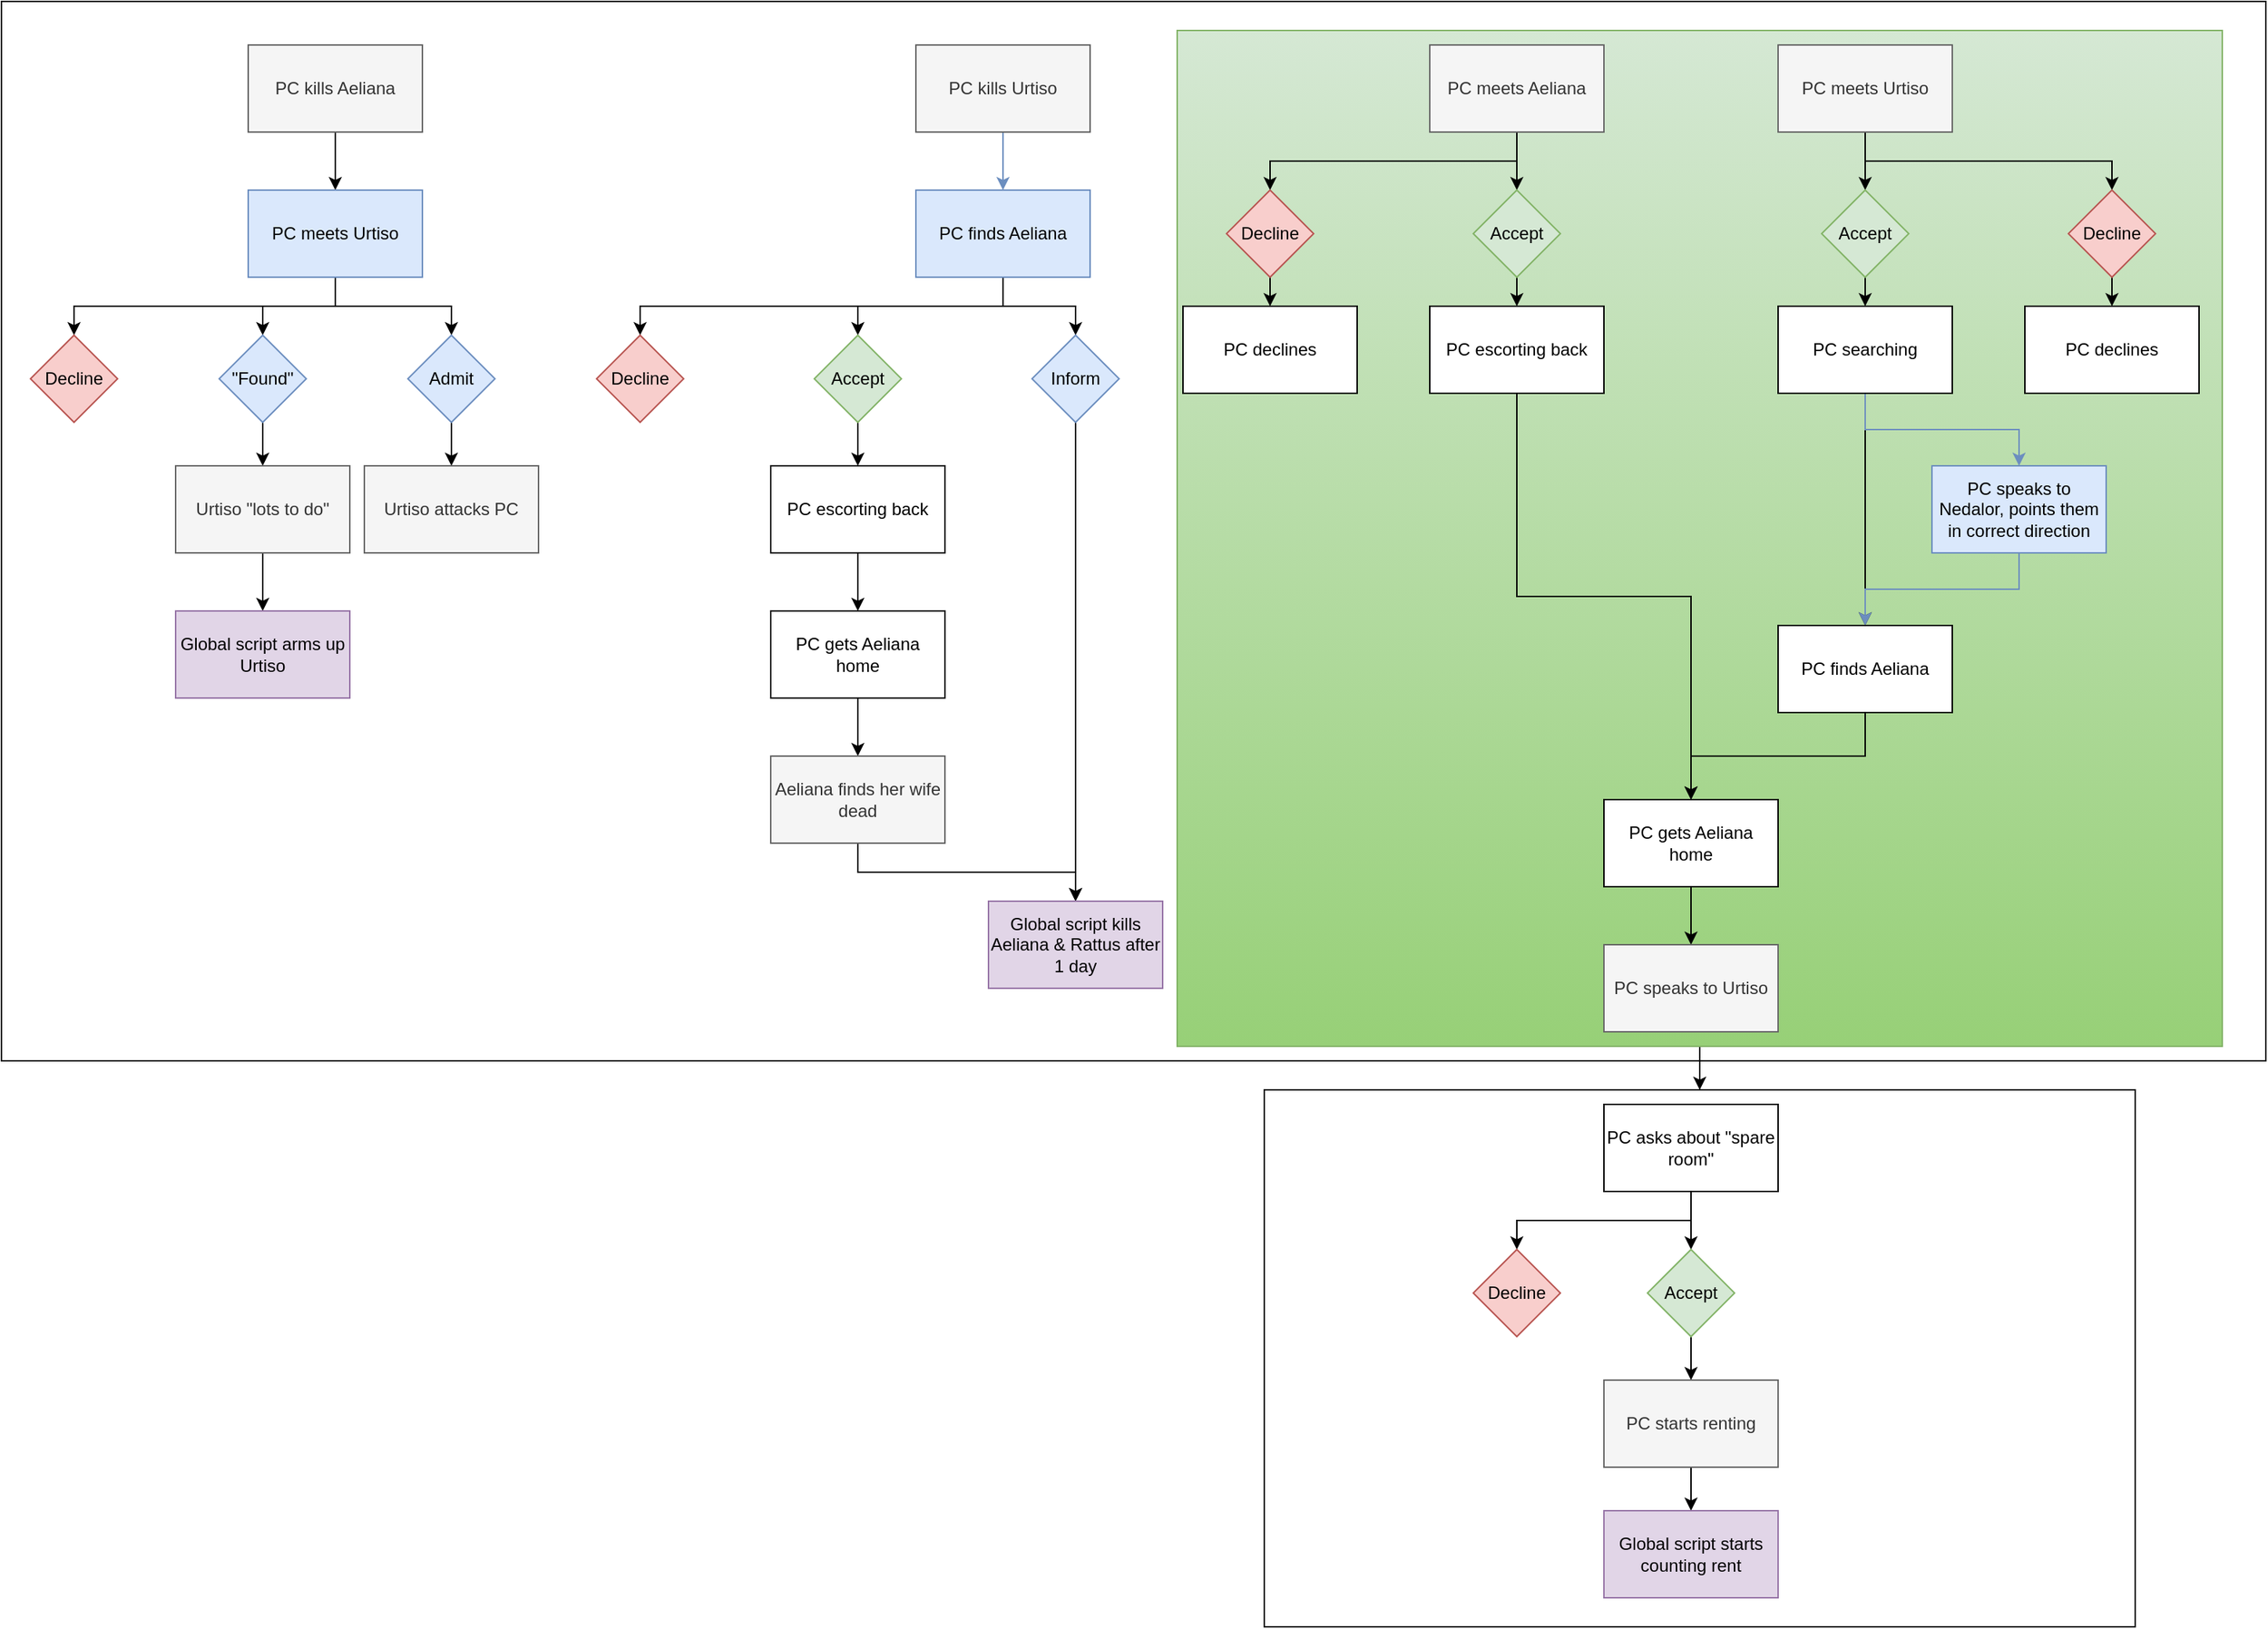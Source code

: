 <mxfile version="26.0.16">
  <diagram name="Page-1" id="jcasKLi1NR5vjkLrawAS">
    <mxGraphModel dx="3827" dy="2049" grid="1" gridSize="10" guides="1" tooltips="1" connect="1" arrows="1" fold="1" page="1" pageScale="1" pageWidth="827" pageHeight="1169" math="0" shadow="0">
      <root>
        <mxCell id="0" />
        <mxCell id="1" parent="0" />
        <mxCell id="tuiA9e9-3wJeAhOJc_Rb-78" style="edgeStyle=orthogonalEdgeStyle;rounded=0;orthogonalLoop=1;jettySize=auto;html=1;" edge="1" parent="1" source="tuiA9e9-3wJeAhOJc_Rb-76" target="tuiA9e9-3wJeAhOJc_Rb-75">
          <mxGeometry relative="1" as="geometry" />
        </mxCell>
        <mxCell id="tuiA9e9-3wJeAhOJc_Rb-76" value="" style="rounded=0;whiteSpace=wrap;html=1;" vertex="1" parent="1">
          <mxGeometry x="120" y="790" width="600" height="370" as="geometry" />
        </mxCell>
        <mxCell id="tuiA9e9-3wJeAhOJc_Rb-67" value="" style="rounded=0;whiteSpace=wrap;html=1;" vertex="1" parent="1">
          <mxGeometry x="-750" y="40" width="1560" height="730" as="geometry" />
        </mxCell>
        <mxCell id="tuiA9e9-3wJeAhOJc_Rb-77" style="edgeStyle=orthogonalEdgeStyle;rounded=0;orthogonalLoop=1;jettySize=auto;html=1;exitX=0.5;exitY=1;exitDx=0;exitDy=0;entryX=0.5;entryY=0;entryDx=0;entryDy=0;" edge="1" parent="1" source="tuiA9e9-3wJeAhOJc_Rb-75" target="tuiA9e9-3wJeAhOJc_Rb-76">
          <mxGeometry relative="1" as="geometry" />
        </mxCell>
        <mxCell id="tuiA9e9-3wJeAhOJc_Rb-75" value="" style="rounded=0;whiteSpace=wrap;html=1;fillColor=#d5e8d4;strokeColor=#82b366;gradientColor=#97d077;" vertex="1" parent="1">
          <mxGeometry x="60" y="60" width="720" height="700" as="geometry" />
        </mxCell>
        <mxCell id="tuiA9e9-3wJeAhOJc_Rb-13" style="edgeStyle=orthogonalEdgeStyle;rounded=0;orthogonalLoop=1;jettySize=auto;html=1;exitX=0.5;exitY=1;exitDx=0;exitDy=0;entryX=0.5;entryY=0;entryDx=0;entryDy=0;" edge="1" parent="1" source="tuiA9e9-3wJeAhOJc_Rb-1" target="tuiA9e9-3wJeAhOJc_Rb-12">
          <mxGeometry relative="1" as="geometry" />
        </mxCell>
        <mxCell id="tuiA9e9-3wJeAhOJc_Rb-18" style="edgeStyle=orthogonalEdgeStyle;rounded=0;orthogonalLoop=1;jettySize=auto;html=1;exitX=0.5;exitY=1;exitDx=0;exitDy=0;entryX=0.5;entryY=0;entryDx=0;entryDy=0;" edge="1" parent="1" source="tuiA9e9-3wJeAhOJc_Rb-1" target="tuiA9e9-3wJeAhOJc_Rb-17">
          <mxGeometry relative="1" as="geometry" />
        </mxCell>
        <mxCell id="tuiA9e9-3wJeAhOJc_Rb-1" value="PC meets Aeliana" style="rounded=0;whiteSpace=wrap;html=1;fillColor=#f5f5f5;fontColor=#333333;strokeColor=#666666;" vertex="1" parent="1">
          <mxGeometry x="234" y="70" width="120" height="60" as="geometry" />
        </mxCell>
        <mxCell id="tuiA9e9-3wJeAhOJc_Rb-19" style="edgeStyle=orthogonalEdgeStyle;rounded=0;orthogonalLoop=1;jettySize=auto;html=1;exitX=0.5;exitY=1;exitDx=0;exitDy=0;entryX=0.5;entryY=0;entryDx=0;entryDy=0;" edge="1" parent="1" source="tuiA9e9-3wJeAhOJc_Rb-2" target="tuiA9e9-3wJeAhOJc_Rb-15">
          <mxGeometry relative="1" as="geometry" />
        </mxCell>
        <mxCell id="tuiA9e9-3wJeAhOJc_Rb-20" style="edgeStyle=orthogonalEdgeStyle;rounded=0;orthogonalLoop=1;jettySize=auto;html=1;exitX=0.5;exitY=1;exitDx=0;exitDy=0;entryX=0.5;entryY=0;entryDx=0;entryDy=0;" edge="1" parent="1" source="tuiA9e9-3wJeAhOJc_Rb-2" target="tuiA9e9-3wJeAhOJc_Rb-16">
          <mxGeometry relative="1" as="geometry" />
        </mxCell>
        <mxCell id="tuiA9e9-3wJeAhOJc_Rb-2" value="PC meets Urtiso" style="rounded=0;whiteSpace=wrap;html=1;fillColor=#f5f5f5;fontColor=#333333;strokeColor=#666666;" vertex="1" parent="1">
          <mxGeometry x="474" y="70" width="120" height="60" as="geometry" />
        </mxCell>
        <mxCell id="tuiA9e9-3wJeAhOJc_Rb-27" style="edgeStyle=orthogonalEdgeStyle;rounded=0;orthogonalLoop=1;jettySize=auto;html=1;exitX=0.5;exitY=1;exitDx=0;exitDy=0;entryX=0.5;entryY=0;entryDx=0;entryDy=0;" edge="1" parent="1" source="tuiA9e9-3wJeAhOJc_Rb-3" target="tuiA9e9-3wJeAhOJc_Rb-24">
          <mxGeometry relative="1" as="geometry" />
        </mxCell>
        <mxCell id="tuiA9e9-3wJeAhOJc_Rb-30" style="edgeStyle=orthogonalEdgeStyle;rounded=0;orthogonalLoop=1;jettySize=auto;html=1;exitX=0.5;exitY=1;exitDx=0;exitDy=0;entryX=0.5;entryY=0;entryDx=0;entryDy=0;fillColor=#dae8fc;strokeColor=#6c8ebf;" edge="1" parent="1" source="tuiA9e9-3wJeAhOJc_Rb-3" target="tuiA9e9-3wJeAhOJc_Rb-29">
          <mxGeometry relative="1" as="geometry" />
        </mxCell>
        <mxCell id="tuiA9e9-3wJeAhOJc_Rb-3" value="PC searching" style="rounded=0;whiteSpace=wrap;html=1;" vertex="1" parent="1">
          <mxGeometry x="474" y="250" width="120" height="60" as="geometry" />
        </mxCell>
        <mxCell id="tuiA9e9-3wJeAhOJc_Rb-25" style="edgeStyle=orthogonalEdgeStyle;rounded=0;orthogonalLoop=1;jettySize=auto;html=1;exitX=0.5;exitY=1;exitDx=0;exitDy=0;entryX=0.5;entryY=0;entryDx=0;entryDy=0;" edge="1" parent="1" source="tuiA9e9-3wJeAhOJc_Rb-4" target="tuiA9e9-3wJeAhOJc_Rb-11">
          <mxGeometry relative="1" as="geometry" />
        </mxCell>
        <mxCell id="tuiA9e9-3wJeAhOJc_Rb-4" value="PC escorting back" style="rounded=0;whiteSpace=wrap;html=1;" vertex="1" parent="1">
          <mxGeometry x="234" y="250" width="120" height="60" as="geometry" />
        </mxCell>
        <mxCell id="tuiA9e9-3wJeAhOJc_Rb-5" value="PC declines" style="rounded=0;whiteSpace=wrap;html=1;" vertex="1" parent="1">
          <mxGeometry x="64" y="250" width="120" height="60" as="geometry" />
        </mxCell>
        <mxCell id="tuiA9e9-3wJeAhOJc_Rb-6" value="PC declines" style="rounded=0;whiteSpace=wrap;html=1;" vertex="1" parent="1">
          <mxGeometry x="644" y="250" width="120" height="60" as="geometry" />
        </mxCell>
        <mxCell id="tuiA9e9-3wJeAhOJc_Rb-33" style="edgeStyle=orthogonalEdgeStyle;rounded=0;orthogonalLoop=1;jettySize=auto;html=1;exitX=0.5;exitY=1;exitDx=0;exitDy=0;entryX=0.5;entryY=0;entryDx=0;entryDy=0;" edge="1" parent="1" source="tuiA9e9-3wJeAhOJc_Rb-11" target="tuiA9e9-3wJeAhOJc_Rb-32">
          <mxGeometry relative="1" as="geometry" />
        </mxCell>
        <mxCell id="tuiA9e9-3wJeAhOJc_Rb-11" value="PC gets Aeliana home" style="rounded=0;whiteSpace=wrap;html=1;" vertex="1" parent="1">
          <mxGeometry x="354" y="590" width="120" height="60" as="geometry" />
        </mxCell>
        <mxCell id="tuiA9e9-3wJeAhOJc_Rb-14" style="edgeStyle=orthogonalEdgeStyle;rounded=0;orthogonalLoop=1;jettySize=auto;html=1;exitX=0.5;exitY=1;exitDx=0;exitDy=0;entryX=0.5;entryY=0;entryDx=0;entryDy=0;" edge="1" parent="1" source="tuiA9e9-3wJeAhOJc_Rb-12" target="tuiA9e9-3wJeAhOJc_Rb-4">
          <mxGeometry relative="1" as="geometry" />
        </mxCell>
        <mxCell id="tuiA9e9-3wJeAhOJc_Rb-12" value="Accept" style="rhombus;whiteSpace=wrap;html=1;fillColor=#d5e8d4;strokeColor=#82b366;" vertex="1" parent="1">
          <mxGeometry x="264" y="170" width="60" height="60" as="geometry" />
        </mxCell>
        <mxCell id="tuiA9e9-3wJeAhOJc_Rb-22" style="edgeStyle=orthogonalEdgeStyle;rounded=0;orthogonalLoop=1;jettySize=auto;html=1;exitX=0.5;exitY=1;exitDx=0;exitDy=0;entryX=0.5;entryY=0;entryDx=0;entryDy=0;" edge="1" parent="1" source="tuiA9e9-3wJeAhOJc_Rb-15" target="tuiA9e9-3wJeAhOJc_Rb-3">
          <mxGeometry relative="1" as="geometry" />
        </mxCell>
        <mxCell id="tuiA9e9-3wJeAhOJc_Rb-15" value="Accept" style="rhombus;whiteSpace=wrap;html=1;fillColor=#d5e8d4;strokeColor=#82b366;" vertex="1" parent="1">
          <mxGeometry x="504" y="170" width="60" height="60" as="geometry" />
        </mxCell>
        <mxCell id="tuiA9e9-3wJeAhOJc_Rb-21" style="edgeStyle=orthogonalEdgeStyle;rounded=0;orthogonalLoop=1;jettySize=auto;html=1;exitX=0.5;exitY=1;exitDx=0;exitDy=0;entryX=0.5;entryY=0;entryDx=0;entryDy=0;" edge="1" parent="1" source="tuiA9e9-3wJeAhOJc_Rb-16" target="tuiA9e9-3wJeAhOJc_Rb-6">
          <mxGeometry relative="1" as="geometry" />
        </mxCell>
        <mxCell id="tuiA9e9-3wJeAhOJc_Rb-16" value="Decline" style="rhombus;whiteSpace=wrap;html=1;fillColor=#f8cecc;strokeColor=#b85450;" vertex="1" parent="1">
          <mxGeometry x="674" y="170" width="60" height="60" as="geometry" />
        </mxCell>
        <mxCell id="tuiA9e9-3wJeAhOJc_Rb-23" style="edgeStyle=orthogonalEdgeStyle;rounded=0;orthogonalLoop=1;jettySize=auto;html=1;exitX=0.5;exitY=1;exitDx=0;exitDy=0;entryX=0.5;entryY=0;entryDx=0;entryDy=0;" edge="1" parent="1" source="tuiA9e9-3wJeAhOJc_Rb-17" target="tuiA9e9-3wJeAhOJc_Rb-5">
          <mxGeometry relative="1" as="geometry" />
        </mxCell>
        <mxCell id="tuiA9e9-3wJeAhOJc_Rb-17" value="Decline" style="rhombus;whiteSpace=wrap;html=1;fillColor=#f8cecc;strokeColor=#b85450;" vertex="1" parent="1">
          <mxGeometry x="94" y="170" width="60" height="60" as="geometry" />
        </mxCell>
        <mxCell id="tuiA9e9-3wJeAhOJc_Rb-26" style="edgeStyle=orthogonalEdgeStyle;rounded=0;orthogonalLoop=1;jettySize=auto;html=1;exitX=0.5;exitY=1;exitDx=0;exitDy=0;entryX=0.5;entryY=0;entryDx=0;entryDy=0;" edge="1" parent="1" source="tuiA9e9-3wJeAhOJc_Rb-24" target="tuiA9e9-3wJeAhOJc_Rb-11">
          <mxGeometry relative="1" as="geometry" />
        </mxCell>
        <mxCell id="tuiA9e9-3wJeAhOJc_Rb-24" value="PC finds Aeliana" style="rounded=0;whiteSpace=wrap;html=1;" vertex="1" parent="1">
          <mxGeometry x="474" y="470" width="120" height="60" as="geometry" />
        </mxCell>
        <mxCell id="tuiA9e9-3wJeAhOJc_Rb-31" style="edgeStyle=orthogonalEdgeStyle;rounded=0;orthogonalLoop=1;jettySize=auto;html=1;exitX=0.5;exitY=1;exitDx=0;exitDy=0;entryX=0.5;entryY=0;entryDx=0;entryDy=0;fillColor=#dae8fc;strokeColor=#6c8ebf;" edge="1" parent="1" source="tuiA9e9-3wJeAhOJc_Rb-29" target="tuiA9e9-3wJeAhOJc_Rb-24">
          <mxGeometry relative="1" as="geometry" />
        </mxCell>
        <mxCell id="tuiA9e9-3wJeAhOJc_Rb-29" value="PC speaks to Nedalor, points them in correct direction" style="rounded=0;whiteSpace=wrap;html=1;fillColor=#dae8fc;strokeColor=#6c8ebf;" vertex="1" parent="1">
          <mxGeometry x="580" y="360" width="120" height="60" as="geometry" />
        </mxCell>
        <mxCell id="tuiA9e9-3wJeAhOJc_Rb-32" value="PC speaks to Urtiso" style="rounded=0;whiteSpace=wrap;html=1;fillColor=#f5f5f5;fontColor=#333333;strokeColor=#666666;" vertex="1" parent="1">
          <mxGeometry x="354" y="690" width="120" height="60" as="geometry" />
        </mxCell>
        <mxCell id="tuiA9e9-3wJeAhOJc_Rb-37" style="edgeStyle=orthogonalEdgeStyle;rounded=0;orthogonalLoop=1;jettySize=auto;html=1;exitX=0.5;exitY=1;exitDx=0;exitDy=0;entryX=0.5;entryY=0;entryDx=0;entryDy=0;fillColor=#dae8fc;strokeColor=#6c8ebf;" edge="1" parent="1" source="tuiA9e9-3wJeAhOJc_Rb-34" target="tuiA9e9-3wJeAhOJc_Rb-36">
          <mxGeometry relative="1" as="geometry" />
        </mxCell>
        <mxCell id="tuiA9e9-3wJeAhOJc_Rb-34" value="PC kills Urtiso" style="rounded=0;whiteSpace=wrap;html=1;fillColor=#f5f5f5;fontColor=#333333;strokeColor=#666666;" vertex="1" parent="1">
          <mxGeometry x="-120" y="70" width="120" height="60" as="geometry" />
        </mxCell>
        <mxCell id="tuiA9e9-3wJeAhOJc_Rb-60" style="edgeStyle=orthogonalEdgeStyle;rounded=0;orthogonalLoop=1;jettySize=auto;html=1;exitX=0.5;exitY=1;exitDx=0;exitDy=0;entryX=0.5;entryY=0;entryDx=0;entryDy=0;" edge="1" parent="1" source="tuiA9e9-3wJeAhOJc_Rb-35" target="tuiA9e9-3wJeAhOJc_Rb-53">
          <mxGeometry relative="1" as="geometry" />
        </mxCell>
        <mxCell id="tuiA9e9-3wJeAhOJc_Rb-35" value="PC kills Aeliana" style="rounded=0;whiteSpace=wrap;html=1;fillColor=#f5f5f5;fontColor=#333333;strokeColor=#666666;" vertex="1" parent="1">
          <mxGeometry x="-580" y="70" width="120" height="60" as="geometry" />
        </mxCell>
        <mxCell id="tuiA9e9-3wJeAhOJc_Rb-40" style="edgeStyle=orthogonalEdgeStyle;rounded=0;orthogonalLoop=1;jettySize=auto;html=1;exitX=0.5;exitY=1;exitDx=0;exitDy=0;entryX=0.5;entryY=0;entryDx=0;entryDy=0;" edge="1" parent="1" source="tuiA9e9-3wJeAhOJc_Rb-36" target="tuiA9e9-3wJeAhOJc_Rb-38">
          <mxGeometry relative="1" as="geometry" />
        </mxCell>
        <mxCell id="tuiA9e9-3wJeAhOJc_Rb-41" style="edgeStyle=orthogonalEdgeStyle;rounded=0;orthogonalLoop=1;jettySize=auto;html=1;exitX=0.5;exitY=1;exitDx=0;exitDy=0;entryX=0.5;entryY=0;entryDx=0;entryDy=0;" edge="1" parent="1" source="tuiA9e9-3wJeAhOJc_Rb-36" target="tuiA9e9-3wJeAhOJc_Rb-39">
          <mxGeometry relative="1" as="geometry" />
        </mxCell>
        <mxCell id="tuiA9e9-3wJeAhOJc_Rb-43" style="edgeStyle=orthogonalEdgeStyle;rounded=0;orthogonalLoop=1;jettySize=auto;html=1;exitX=0.5;exitY=1;exitDx=0;exitDy=0;entryX=0.5;entryY=0;entryDx=0;entryDy=0;" edge="1" parent="1" source="tuiA9e9-3wJeAhOJc_Rb-36" target="tuiA9e9-3wJeAhOJc_Rb-42">
          <mxGeometry relative="1" as="geometry" />
        </mxCell>
        <mxCell id="tuiA9e9-3wJeAhOJc_Rb-36" value="PC finds Aeliana" style="rounded=0;whiteSpace=wrap;html=1;fillColor=#dae8fc;strokeColor=#6c8ebf;" vertex="1" parent="1">
          <mxGeometry x="-120" y="170" width="120" height="60" as="geometry" />
        </mxCell>
        <mxCell id="tuiA9e9-3wJeAhOJc_Rb-45" style="edgeStyle=orthogonalEdgeStyle;rounded=0;orthogonalLoop=1;jettySize=auto;html=1;exitX=0.5;exitY=1;exitDx=0;exitDy=0;entryX=0.5;entryY=0;entryDx=0;entryDy=0;" edge="1" parent="1" source="tuiA9e9-3wJeAhOJc_Rb-38" target="tuiA9e9-3wJeAhOJc_Rb-44">
          <mxGeometry relative="1" as="geometry" />
        </mxCell>
        <mxCell id="tuiA9e9-3wJeAhOJc_Rb-38" value="Accept" style="rhombus;whiteSpace=wrap;html=1;fillColor=#d5e8d4;strokeColor=#82b366;" vertex="1" parent="1">
          <mxGeometry x="-190" y="270" width="60" height="60" as="geometry" />
        </mxCell>
        <mxCell id="tuiA9e9-3wJeAhOJc_Rb-39" value="Decline" style="rhombus;whiteSpace=wrap;html=1;fillColor=#f8cecc;strokeColor=#b85450;" vertex="1" parent="1">
          <mxGeometry x="-340" y="270" width="60" height="60" as="geometry" />
        </mxCell>
        <mxCell id="tuiA9e9-3wJeAhOJc_Rb-51" style="edgeStyle=orthogonalEdgeStyle;rounded=0;orthogonalLoop=1;jettySize=auto;html=1;exitX=0.5;exitY=1;exitDx=0;exitDy=0;entryX=0.5;entryY=0;entryDx=0;entryDy=0;" edge="1" parent="1" source="tuiA9e9-3wJeAhOJc_Rb-42" target="tuiA9e9-3wJeAhOJc_Rb-50">
          <mxGeometry relative="1" as="geometry" />
        </mxCell>
        <mxCell id="tuiA9e9-3wJeAhOJc_Rb-42" value="Inform" style="rhombus;whiteSpace=wrap;html=1;fillColor=#dae8fc;strokeColor=#6c8ebf;" vertex="1" parent="1">
          <mxGeometry x="-40" y="270" width="60" height="60" as="geometry" />
        </mxCell>
        <mxCell id="tuiA9e9-3wJeAhOJc_Rb-47" style="edgeStyle=orthogonalEdgeStyle;rounded=0;orthogonalLoop=1;jettySize=auto;html=1;exitX=0.5;exitY=1;exitDx=0;exitDy=0;entryX=0.5;entryY=0;entryDx=0;entryDy=0;" edge="1" parent="1" source="tuiA9e9-3wJeAhOJc_Rb-44" target="tuiA9e9-3wJeAhOJc_Rb-46">
          <mxGeometry relative="1" as="geometry" />
        </mxCell>
        <mxCell id="tuiA9e9-3wJeAhOJc_Rb-44" value="PC escorting back" style="rounded=0;whiteSpace=wrap;html=1;" vertex="1" parent="1">
          <mxGeometry x="-220" y="360" width="120" height="60" as="geometry" />
        </mxCell>
        <mxCell id="tuiA9e9-3wJeAhOJc_Rb-49" style="edgeStyle=orthogonalEdgeStyle;rounded=0;orthogonalLoop=1;jettySize=auto;html=1;exitX=0.5;exitY=1;exitDx=0;exitDy=0;entryX=0.5;entryY=0;entryDx=0;entryDy=0;" edge="1" parent="1" source="tuiA9e9-3wJeAhOJc_Rb-46" target="tuiA9e9-3wJeAhOJc_Rb-48">
          <mxGeometry relative="1" as="geometry" />
        </mxCell>
        <mxCell id="tuiA9e9-3wJeAhOJc_Rb-46" value="PC gets Aeliana home" style="rounded=0;whiteSpace=wrap;html=1;" vertex="1" parent="1">
          <mxGeometry x="-220" y="460" width="120" height="60" as="geometry" />
        </mxCell>
        <mxCell id="tuiA9e9-3wJeAhOJc_Rb-52" style="edgeStyle=orthogonalEdgeStyle;rounded=0;orthogonalLoop=1;jettySize=auto;html=1;exitX=0.5;exitY=1;exitDx=0;exitDy=0;entryX=0.5;entryY=0;entryDx=0;entryDy=0;" edge="1" parent="1" source="tuiA9e9-3wJeAhOJc_Rb-48" target="tuiA9e9-3wJeAhOJc_Rb-50">
          <mxGeometry relative="1" as="geometry" />
        </mxCell>
        <mxCell id="tuiA9e9-3wJeAhOJc_Rb-48" value="Aeliana finds her wife dead" style="rounded=0;whiteSpace=wrap;html=1;fillColor=#f5f5f5;fontColor=#333333;strokeColor=#666666;" vertex="1" parent="1">
          <mxGeometry x="-220" y="560" width="120" height="60" as="geometry" />
        </mxCell>
        <mxCell id="tuiA9e9-3wJeAhOJc_Rb-50" value="Global script kills Aeliana &amp;amp; Rattus after 1 day" style="rounded=0;whiteSpace=wrap;html=1;fillColor=#e1d5e7;strokeColor=#9673a6;" vertex="1" parent="1">
          <mxGeometry x="-70" y="660" width="120" height="60" as="geometry" />
        </mxCell>
        <mxCell id="tuiA9e9-3wJeAhOJc_Rb-57" style="edgeStyle=orthogonalEdgeStyle;rounded=0;orthogonalLoop=1;jettySize=auto;html=1;exitX=0.5;exitY=1;exitDx=0;exitDy=0;" edge="1" parent="1" source="tuiA9e9-3wJeAhOJc_Rb-53" target="tuiA9e9-3wJeAhOJc_Rb-54">
          <mxGeometry relative="1" as="geometry" />
        </mxCell>
        <mxCell id="tuiA9e9-3wJeAhOJc_Rb-58" style="edgeStyle=orthogonalEdgeStyle;rounded=0;orthogonalLoop=1;jettySize=auto;html=1;exitX=0.5;exitY=1;exitDx=0;exitDy=0;entryX=0.5;entryY=0;entryDx=0;entryDy=0;" edge="1" parent="1" source="tuiA9e9-3wJeAhOJc_Rb-53" target="tuiA9e9-3wJeAhOJc_Rb-55">
          <mxGeometry relative="1" as="geometry" />
        </mxCell>
        <mxCell id="tuiA9e9-3wJeAhOJc_Rb-59" style="edgeStyle=orthogonalEdgeStyle;rounded=0;orthogonalLoop=1;jettySize=auto;html=1;exitX=0.5;exitY=1;exitDx=0;exitDy=0;entryX=0.5;entryY=0;entryDx=0;entryDy=0;" edge="1" parent="1" source="tuiA9e9-3wJeAhOJc_Rb-53" target="tuiA9e9-3wJeAhOJc_Rb-56">
          <mxGeometry relative="1" as="geometry" />
        </mxCell>
        <mxCell id="tuiA9e9-3wJeAhOJc_Rb-53" value="PC meets Urtiso" style="rounded=0;whiteSpace=wrap;html=1;fillColor=#dae8fc;strokeColor=#6c8ebf;" vertex="1" parent="1">
          <mxGeometry x="-580" y="170" width="120" height="60" as="geometry" />
        </mxCell>
        <mxCell id="tuiA9e9-3wJeAhOJc_Rb-62" style="edgeStyle=orthogonalEdgeStyle;rounded=0;orthogonalLoop=1;jettySize=auto;html=1;exitX=0.5;exitY=1;exitDx=0;exitDy=0;entryX=0.5;entryY=0;entryDx=0;entryDy=0;" edge="1" parent="1" source="tuiA9e9-3wJeAhOJc_Rb-54" target="tuiA9e9-3wJeAhOJc_Rb-61">
          <mxGeometry relative="1" as="geometry" />
        </mxCell>
        <mxCell id="tuiA9e9-3wJeAhOJc_Rb-54" value="Admit" style="rhombus;whiteSpace=wrap;html=1;fillColor=#dae8fc;strokeColor=#6c8ebf;" vertex="1" parent="1">
          <mxGeometry x="-470" y="270" width="60" height="60" as="geometry" />
        </mxCell>
        <mxCell id="tuiA9e9-3wJeAhOJc_Rb-65" style="edgeStyle=orthogonalEdgeStyle;rounded=0;orthogonalLoop=1;jettySize=auto;html=1;exitX=0.5;exitY=1;exitDx=0;exitDy=0;entryX=0.5;entryY=0;entryDx=0;entryDy=0;" edge="1" parent="1" source="tuiA9e9-3wJeAhOJc_Rb-55" target="tuiA9e9-3wJeAhOJc_Rb-63">
          <mxGeometry relative="1" as="geometry" />
        </mxCell>
        <mxCell id="tuiA9e9-3wJeAhOJc_Rb-55" value="&quot;Found&quot;" style="rhombus;whiteSpace=wrap;html=1;fillColor=#dae8fc;strokeColor=#6c8ebf;" vertex="1" parent="1">
          <mxGeometry x="-600" y="270" width="60" height="60" as="geometry" />
        </mxCell>
        <mxCell id="tuiA9e9-3wJeAhOJc_Rb-56" value="Decline" style="rhombus;whiteSpace=wrap;html=1;fillColor=#f8cecc;strokeColor=#b85450;" vertex="1" parent="1">
          <mxGeometry x="-730" y="270" width="60" height="60" as="geometry" />
        </mxCell>
        <mxCell id="tuiA9e9-3wJeAhOJc_Rb-61" value="Urtiso attacks PC" style="rounded=0;whiteSpace=wrap;html=1;fillColor=#f5f5f5;fontColor=#333333;strokeColor=#666666;" vertex="1" parent="1">
          <mxGeometry x="-500" y="360" width="120" height="60" as="geometry" />
        </mxCell>
        <mxCell id="tuiA9e9-3wJeAhOJc_Rb-66" style="edgeStyle=orthogonalEdgeStyle;rounded=0;orthogonalLoop=1;jettySize=auto;html=1;exitX=0.5;exitY=1;exitDx=0;exitDy=0;entryX=0.5;entryY=0;entryDx=0;entryDy=0;" edge="1" parent="1" source="tuiA9e9-3wJeAhOJc_Rb-63" target="tuiA9e9-3wJeAhOJc_Rb-64">
          <mxGeometry relative="1" as="geometry" />
        </mxCell>
        <mxCell id="tuiA9e9-3wJeAhOJc_Rb-63" value="Urtiso &quot;lots to do&quot;" style="rounded=0;whiteSpace=wrap;html=1;fillColor=#f5f5f5;fontColor=#333333;strokeColor=#666666;" vertex="1" parent="1">
          <mxGeometry x="-630" y="360" width="120" height="60" as="geometry" />
        </mxCell>
        <mxCell id="tuiA9e9-3wJeAhOJc_Rb-64" value="Global script arms up Urtiso" style="rounded=0;whiteSpace=wrap;html=1;fillColor=#e1d5e7;strokeColor=#9673a6;" vertex="1" parent="1">
          <mxGeometry x="-630" y="460" width="120" height="60" as="geometry" />
        </mxCell>
        <mxCell id="tuiA9e9-3wJeAhOJc_Rb-71" style="edgeStyle=orthogonalEdgeStyle;rounded=0;orthogonalLoop=1;jettySize=auto;html=1;exitX=0.5;exitY=1;exitDx=0;exitDy=0;" edge="1" parent="1" source="tuiA9e9-3wJeAhOJc_Rb-68" target="tuiA9e9-3wJeAhOJc_Rb-69">
          <mxGeometry relative="1" as="geometry" />
        </mxCell>
        <mxCell id="tuiA9e9-3wJeAhOJc_Rb-72" style="edgeStyle=orthogonalEdgeStyle;rounded=0;orthogonalLoop=1;jettySize=auto;html=1;exitX=0.5;exitY=1;exitDx=0;exitDy=0;entryX=0.5;entryY=0;entryDx=0;entryDy=0;" edge="1" parent="1" source="tuiA9e9-3wJeAhOJc_Rb-68" target="tuiA9e9-3wJeAhOJc_Rb-70">
          <mxGeometry relative="1" as="geometry" />
        </mxCell>
        <mxCell id="tuiA9e9-3wJeAhOJc_Rb-68" value="PC asks about &quot;spare room&quot;" style="rounded=0;whiteSpace=wrap;html=1;" vertex="1" parent="1">
          <mxGeometry x="354" y="800" width="120" height="60" as="geometry" />
        </mxCell>
        <mxCell id="tuiA9e9-3wJeAhOJc_Rb-74" style="edgeStyle=orthogonalEdgeStyle;rounded=0;orthogonalLoop=1;jettySize=auto;html=1;exitX=0.5;exitY=1;exitDx=0;exitDy=0;entryX=0.5;entryY=0;entryDx=0;entryDy=0;" edge="1" parent="1" source="tuiA9e9-3wJeAhOJc_Rb-69" target="tuiA9e9-3wJeAhOJc_Rb-73">
          <mxGeometry relative="1" as="geometry" />
        </mxCell>
        <mxCell id="tuiA9e9-3wJeAhOJc_Rb-69" value="Accept" style="rhombus;whiteSpace=wrap;html=1;fillColor=#d5e8d4;strokeColor=#82b366;" vertex="1" parent="1">
          <mxGeometry x="384" y="900" width="60" height="60" as="geometry" />
        </mxCell>
        <mxCell id="tuiA9e9-3wJeAhOJc_Rb-70" value="Decline" style="rhombus;whiteSpace=wrap;html=1;fillColor=#f8cecc;strokeColor=#b85450;" vertex="1" parent="1">
          <mxGeometry x="264" y="900" width="60" height="60" as="geometry" />
        </mxCell>
        <mxCell id="tuiA9e9-3wJeAhOJc_Rb-81" style="edgeStyle=orthogonalEdgeStyle;rounded=0;orthogonalLoop=1;jettySize=auto;html=1;exitX=0.5;exitY=1;exitDx=0;exitDy=0;entryX=0.5;entryY=0;entryDx=0;entryDy=0;" edge="1" parent="1" source="tuiA9e9-3wJeAhOJc_Rb-73" target="tuiA9e9-3wJeAhOJc_Rb-80">
          <mxGeometry relative="1" as="geometry" />
        </mxCell>
        <mxCell id="tuiA9e9-3wJeAhOJc_Rb-73" value="PC starts renting" style="rounded=0;whiteSpace=wrap;html=1;fillColor=#f5f5f5;fontColor=#333333;strokeColor=#666666;" vertex="1" parent="1">
          <mxGeometry x="354" y="990" width="120" height="60" as="geometry" />
        </mxCell>
        <mxCell id="tuiA9e9-3wJeAhOJc_Rb-80" value="Global script starts counting rent" style="rounded=0;whiteSpace=wrap;html=1;fillColor=#e1d5e7;strokeColor=#9673a6;" vertex="1" parent="1">
          <mxGeometry x="354" y="1080" width="120" height="60" as="geometry" />
        </mxCell>
      </root>
    </mxGraphModel>
  </diagram>
</mxfile>
